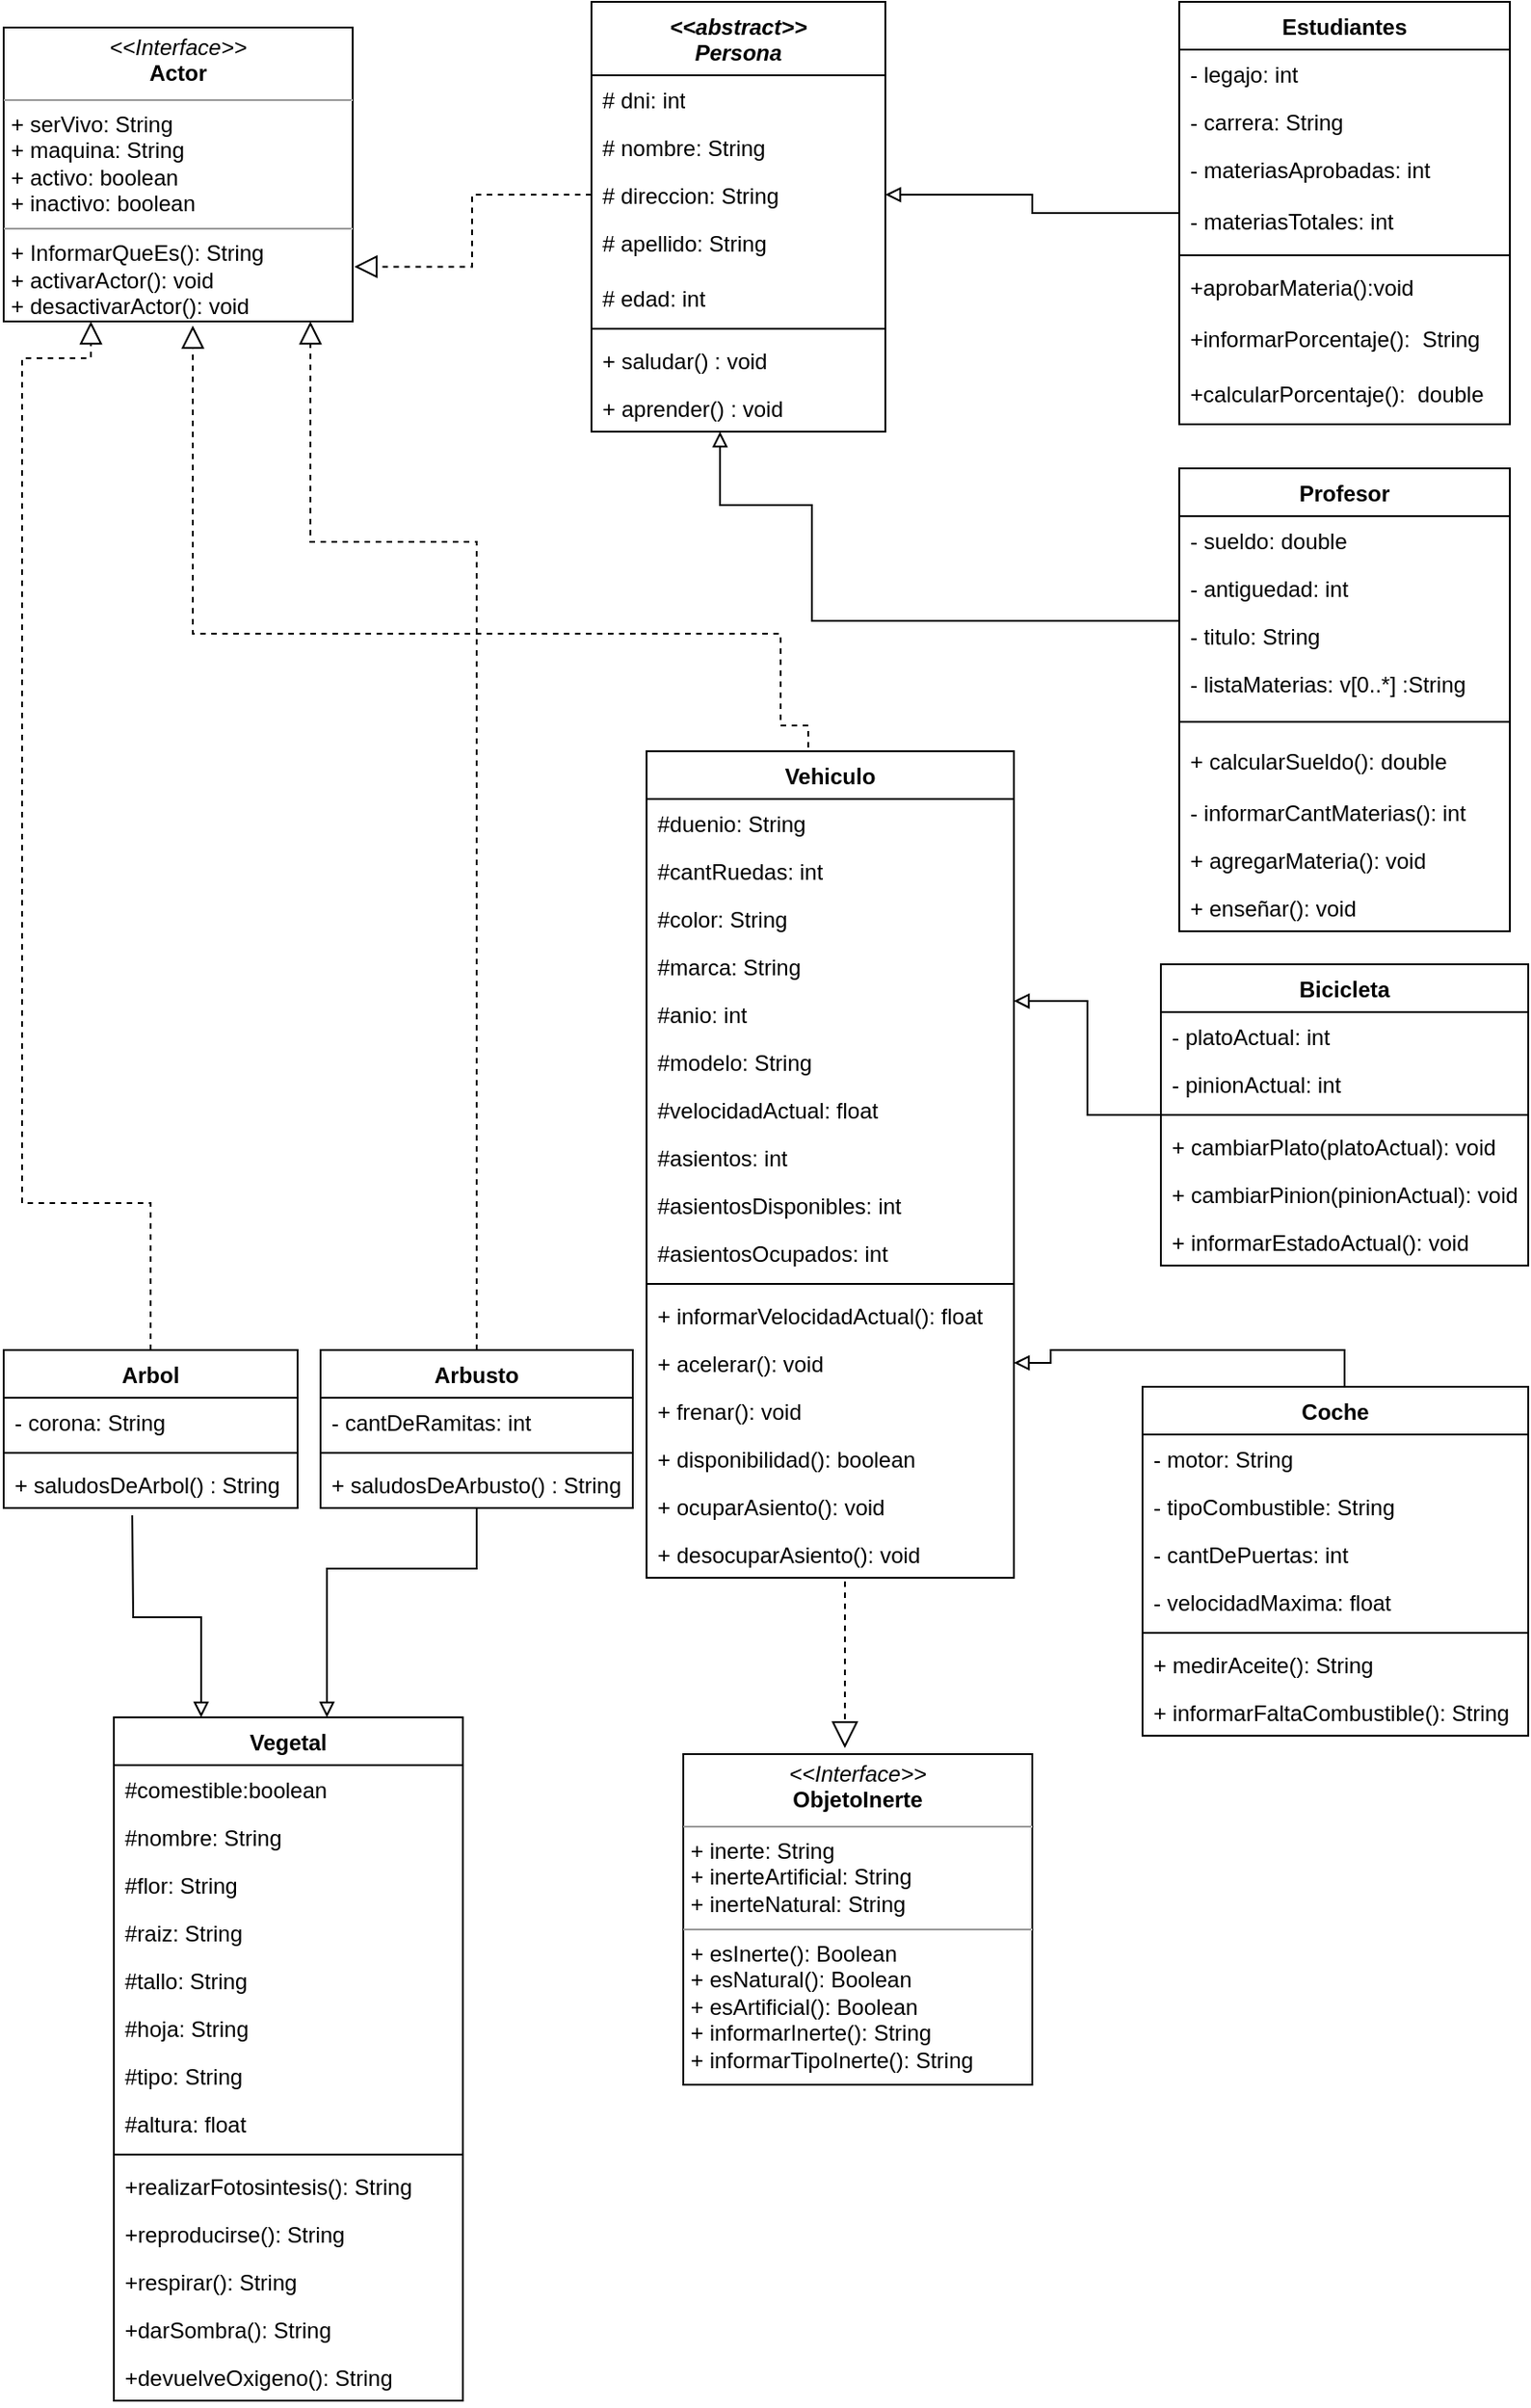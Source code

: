 <mxfile version="15.2.5" type="github">
  <diagram name="Page-1" id="c4acf3e9-155e-7222-9cf6-157b1a14988f">
    <mxGraphModel dx="658" dy="695" grid="1" gridSize="10" guides="1" tooltips="1" connect="1" arrows="1" fold="1" page="1" pageScale="1" pageWidth="850" pageHeight="1100" background="none" math="0" shadow="0">
      <root>
        <mxCell id="0" />
        <mxCell id="1" parent="0" />
        <mxCell id="5d2195bd80daf111-21" style="edgeStyle=orthogonalEdgeStyle;rounded=0;html=1;labelBackgroundColor=none;startFill=0;endArrow=block;endFill=0;endSize=10;fontFamily=Verdana;fontSize=10;dashed=1;entryX=1.005;entryY=0.814;entryDx=0;entryDy=0;entryPerimeter=0;exitX=0;exitY=0.5;exitDx=0;exitDy=0;" parent="1" source="2_aJ4YLWQftmCF7bw85G-9" target="5d2195bd80daf111-18" edge="1">
          <mxGeometry relative="1" as="geometry">
            <mxPoint x="360" y="99" as="targetPoint" />
          </mxGeometry>
        </mxCell>
        <mxCell id="5d2195bd80daf111-18" value="&lt;p style=&quot;margin: 0px ; margin-top: 4px ; text-align: center&quot;&gt;&lt;i&gt;&amp;lt;&amp;lt;Interface&amp;gt;&amp;gt;&lt;/i&gt;&lt;br&gt;&lt;b&gt;Actor&lt;/b&gt;&lt;/p&gt;&lt;hr size=&quot;1&quot;&gt;&lt;p style=&quot;margin: 0px ; margin-left: 4px&quot;&gt;+ serVivo: String&lt;br&gt;+ maquina: String&lt;/p&gt;&lt;p style=&quot;margin: 0px ; margin-left: 4px&quot;&gt;+ activo: boolean&lt;/p&gt;&lt;p style=&quot;margin: 0px ; margin-left: 4px&quot;&gt;+ inactivo: boolean&lt;/p&gt;&lt;hr size=&quot;1&quot;&gt;&lt;p style=&quot;margin: 0px ; margin-left: 4px&quot;&gt;+ InformarQueEs(): String&lt;br&gt;+ activarActor(): void&lt;/p&gt;&lt;p style=&quot;margin: 0px ; margin-left: 4px&quot;&gt;+ desactivarActor(): void&lt;/p&gt;" style="verticalAlign=top;align=left;overflow=fill;fontSize=12;fontFamily=Helvetica;html=1;rounded=0;shadow=0;comic=0;labelBackgroundColor=none;strokeWidth=1" parent="1" vertex="1">
          <mxGeometry x="10" y="20" width="190" height="160" as="geometry" />
        </mxCell>
        <mxCell id="2_aJ4YLWQftmCF7bw85G-2" value="&lt;&lt;abstract&gt;&gt;&#xa;Persona" style="swimlane;fontStyle=3;align=center;verticalAlign=top;childLayout=stackLayout;horizontal=1;startSize=40;horizontalStack=0;resizeParent=1;resizeParentMax=0;resizeLast=0;collapsible=1;marginBottom=0;" parent="1" vertex="1">
          <mxGeometry x="330" y="6" width="160" height="234" as="geometry" />
        </mxCell>
        <mxCell id="2_aJ4YLWQftmCF7bw85G-6" value="# dni: int" style="text;html=1;strokeColor=none;fillColor=none;align=left;verticalAlign=top;spacingLeft=4;spacingRight=4;whiteSpace=wrap;overflow=hidden;rotatable=0;points=[[0,0.5],[1,0.5]];portConstraint=eastwest;" parent="2_aJ4YLWQftmCF7bw85G-2" vertex="1">
          <mxGeometry y="40" width="160" height="26" as="geometry" />
        </mxCell>
        <mxCell id="2_aJ4YLWQftmCF7bw85G-7" value="# nombre: String" style="text;html=1;strokeColor=none;fillColor=none;align=left;verticalAlign=top;spacingLeft=4;spacingRight=4;whiteSpace=wrap;overflow=hidden;rotatable=0;points=[[0,0.5],[1,0.5]];portConstraint=eastwest;" parent="2_aJ4YLWQftmCF7bw85G-2" vertex="1">
          <mxGeometry y="66" width="160" height="26" as="geometry" />
        </mxCell>
        <mxCell id="2_aJ4YLWQftmCF7bw85G-9" value="# direccion: String" style="text;html=1;strokeColor=none;fillColor=none;align=left;verticalAlign=top;spacingLeft=4;spacingRight=4;whiteSpace=wrap;overflow=hidden;rotatable=0;points=[[0,0.5],[1,0.5]];portConstraint=eastwest;" parent="2_aJ4YLWQftmCF7bw85G-2" vertex="1">
          <mxGeometry y="92" width="160" height="26" as="geometry" />
        </mxCell>
        <mxCell id="2_aJ4YLWQftmCF7bw85G-8" value="# apellido: String" style="text;html=1;strokeColor=none;fillColor=none;align=left;verticalAlign=top;spacingLeft=4;spacingRight=4;whiteSpace=wrap;overflow=hidden;rotatable=0;points=[[0,0.5],[1,0.5]];portConstraint=eastwest;" parent="2_aJ4YLWQftmCF7bw85G-2" vertex="1">
          <mxGeometry y="118" width="160" height="30" as="geometry" />
        </mxCell>
        <mxCell id="2_aJ4YLWQftmCF7bw85G-10" value="# edad: int" style="text;html=1;strokeColor=none;fillColor=none;align=left;verticalAlign=top;spacingLeft=4;spacingRight=4;whiteSpace=wrap;overflow=hidden;rotatable=0;points=[[0,0.5],[1,0.5]];portConstraint=eastwest;" parent="2_aJ4YLWQftmCF7bw85G-2" vertex="1">
          <mxGeometry y="148" width="160" height="26" as="geometry" />
        </mxCell>
        <mxCell id="2_aJ4YLWQftmCF7bw85G-4" value="" style="line;strokeWidth=1;fillColor=none;align=left;verticalAlign=middle;spacingTop=-1;spacingLeft=3;spacingRight=3;rotatable=0;labelPosition=right;points=[];portConstraint=eastwest;" parent="2_aJ4YLWQftmCF7bw85G-2" vertex="1">
          <mxGeometry y="174" width="160" height="8" as="geometry" />
        </mxCell>
        <mxCell id="2_aJ4YLWQftmCF7bw85G-5" value="+ saludar() : void" style="text;strokeColor=none;fillColor=none;align=left;verticalAlign=top;spacingLeft=4;spacingRight=4;overflow=hidden;rotatable=0;points=[[0,0.5],[1,0.5]];portConstraint=eastwest;" parent="2_aJ4YLWQftmCF7bw85G-2" vertex="1">
          <mxGeometry y="182" width="160" height="26" as="geometry" />
        </mxCell>
        <mxCell id="4pUxc5ikdN_HTLXPr3RL-1" value="+ aprender() : void" style="text;strokeColor=none;fillColor=none;align=left;verticalAlign=top;spacingLeft=4;spacingRight=4;overflow=hidden;rotatable=0;points=[[0,0.5],[1,0.5]];portConstraint=eastwest;" parent="2_aJ4YLWQftmCF7bw85G-2" vertex="1">
          <mxGeometry y="208" width="160" height="26" as="geometry" />
        </mxCell>
        <mxCell id="2_aJ4YLWQftmCF7bw85G-11" value="Vehiculo&#xa;" style="swimlane;fontStyle=1;align=center;verticalAlign=top;childLayout=stackLayout;horizontal=1;startSize=26;horizontalStack=0;resizeParent=1;resizeParentMax=0;resizeLast=0;collapsible=1;marginBottom=0;" parent="1" vertex="1">
          <mxGeometry x="360" y="414" width="200" height="450" as="geometry" />
        </mxCell>
        <mxCell id="2_aJ4YLWQftmCF7bw85G-12" value="#duenio: String&#xa;" style="text;strokeColor=none;fillColor=none;align=left;verticalAlign=top;spacingLeft=4;spacingRight=4;overflow=hidden;rotatable=0;points=[[0,0.5],[1,0.5]];portConstraint=eastwest;" parent="2_aJ4YLWQftmCF7bw85G-11" vertex="1">
          <mxGeometry y="26" width="200" height="26" as="geometry" />
        </mxCell>
        <mxCell id="2_aJ4YLWQftmCF7bw85G-41" value="#cantRuedas: int&#xa;" style="text;strokeColor=none;fillColor=none;align=left;verticalAlign=top;spacingLeft=4;spacingRight=4;overflow=hidden;rotatable=0;points=[[0,0.5],[1,0.5]];portConstraint=eastwest;" parent="2_aJ4YLWQftmCF7bw85G-11" vertex="1">
          <mxGeometry y="52" width="200" height="26" as="geometry" />
        </mxCell>
        <mxCell id="2_aJ4YLWQftmCF7bw85G-42" value="#color: String&#xa;" style="text;strokeColor=none;fillColor=none;align=left;verticalAlign=top;spacingLeft=4;spacingRight=4;overflow=hidden;rotatable=0;points=[[0,0.5],[1,0.5]];portConstraint=eastwest;" parent="2_aJ4YLWQftmCF7bw85G-11" vertex="1">
          <mxGeometry y="78" width="200" height="26" as="geometry" />
        </mxCell>
        <mxCell id="2_aJ4YLWQftmCF7bw85G-43" value="#marca: String&#xa;" style="text;strokeColor=none;fillColor=none;align=left;verticalAlign=top;spacingLeft=4;spacingRight=4;overflow=hidden;rotatable=0;points=[[0,0.5],[1,0.5]];portConstraint=eastwest;" parent="2_aJ4YLWQftmCF7bw85G-11" vertex="1">
          <mxGeometry y="104" width="200" height="26" as="geometry" />
        </mxCell>
        <mxCell id="2_aJ4YLWQftmCF7bw85G-44" value="#anio: int&#xa;" style="text;strokeColor=none;fillColor=none;align=left;verticalAlign=top;spacingLeft=4;spacingRight=4;overflow=hidden;rotatable=0;points=[[0,0.5],[1,0.5]];portConstraint=eastwest;" parent="2_aJ4YLWQftmCF7bw85G-11" vertex="1">
          <mxGeometry y="130" width="200" height="26" as="geometry" />
        </mxCell>
        <mxCell id="2_aJ4YLWQftmCF7bw85G-45" value="#modelo: String&#xa;" style="text;strokeColor=none;fillColor=none;align=left;verticalAlign=top;spacingLeft=4;spacingRight=4;overflow=hidden;rotatable=0;points=[[0,0.5],[1,0.5]];portConstraint=eastwest;" parent="2_aJ4YLWQftmCF7bw85G-11" vertex="1">
          <mxGeometry y="156" width="200" height="26" as="geometry" />
        </mxCell>
        <mxCell id="2_aJ4YLWQftmCF7bw85G-54" value="#velocidadActual: float" style="text;strokeColor=none;fillColor=none;align=left;verticalAlign=top;spacingLeft=4;spacingRight=4;overflow=hidden;rotatable=0;points=[[0,0.5],[1,0.5]];portConstraint=eastwest;" parent="2_aJ4YLWQftmCF7bw85G-11" vertex="1">
          <mxGeometry y="182" width="200" height="26" as="geometry" />
        </mxCell>
        <mxCell id="2_aJ4YLWQftmCF7bw85G-57" value="#asientos: int" style="text;strokeColor=none;fillColor=none;align=left;verticalAlign=top;spacingLeft=4;spacingRight=4;overflow=hidden;rotatable=0;points=[[0,0.5],[1,0.5]];portConstraint=eastwest;" parent="2_aJ4YLWQftmCF7bw85G-11" vertex="1">
          <mxGeometry y="208" width="200" height="26" as="geometry" />
        </mxCell>
        <mxCell id="8JSkYv5Ix0I4j_lTU8-o-1" value="#asientosDisponibles: int" style="text;strokeColor=none;fillColor=none;align=left;verticalAlign=top;spacingLeft=4;spacingRight=4;overflow=hidden;rotatable=0;points=[[0,0.5],[1,0.5]];portConstraint=eastwest;" vertex="1" parent="2_aJ4YLWQftmCF7bw85G-11">
          <mxGeometry y="234" width="200" height="26" as="geometry" />
        </mxCell>
        <mxCell id="8JSkYv5Ix0I4j_lTU8-o-2" value="#asientosOcupados: int" style="text;strokeColor=none;fillColor=none;align=left;verticalAlign=top;spacingLeft=4;spacingRight=4;overflow=hidden;rotatable=0;points=[[0,0.5],[1,0.5]];portConstraint=eastwest;" vertex="1" parent="2_aJ4YLWQftmCF7bw85G-11">
          <mxGeometry y="260" width="200" height="26" as="geometry" />
        </mxCell>
        <mxCell id="2_aJ4YLWQftmCF7bw85G-13" value="" style="line;strokeWidth=1;fillColor=none;align=left;verticalAlign=middle;spacingTop=-1;spacingLeft=3;spacingRight=3;rotatable=0;labelPosition=right;points=[];portConstraint=eastwest;" parent="2_aJ4YLWQftmCF7bw85G-11" vertex="1">
          <mxGeometry y="286" width="200" height="8" as="geometry" />
        </mxCell>
        <mxCell id="2_aJ4YLWQftmCF7bw85G-55" value="+ informarVelocidadActual(): float" style="text;strokeColor=none;fillColor=none;align=left;verticalAlign=top;spacingLeft=4;spacingRight=4;overflow=hidden;rotatable=0;points=[[0,0.5],[1,0.5]];portConstraint=eastwest;" parent="2_aJ4YLWQftmCF7bw85G-11" vertex="1">
          <mxGeometry y="294" width="200" height="26" as="geometry" />
        </mxCell>
        <mxCell id="2_aJ4YLWQftmCF7bw85G-14" value="+ acelerar(): void" style="text;strokeColor=none;fillColor=none;align=left;verticalAlign=top;spacingLeft=4;spacingRight=4;overflow=hidden;rotatable=0;points=[[0,0.5],[1,0.5]];portConstraint=eastwest;" parent="2_aJ4YLWQftmCF7bw85G-11" vertex="1">
          <mxGeometry y="320" width="200" height="26" as="geometry" />
        </mxCell>
        <mxCell id="2_aJ4YLWQftmCF7bw85G-56" value="+ frenar(): void" style="text;strokeColor=none;fillColor=none;align=left;verticalAlign=top;spacingLeft=4;spacingRight=4;overflow=hidden;rotatable=0;points=[[0,0.5],[1,0.5]];portConstraint=eastwest;" parent="2_aJ4YLWQftmCF7bw85G-11" vertex="1">
          <mxGeometry y="346" width="200" height="26" as="geometry" />
        </mxCell>
        <mxCell id="2_aJ4YLWQftmCF7bw85G-58" value="+ disponibilidad(): boolean" style="text;strokeColor=none;fillColor=none;align=left;verticalAlign=top;spacingLeft=4;spacingRight=4;overflow=hidden;rotatable=0;points=[[0,0.5],[1,0.5]];portConstraint=eastwest;" parent="2_aJ4YLWQftmCF7bw85G-11" vertex="1">
          <mxGeometry y="372" width="200" height="26" as="geometry" />
        </mxCell>
        <mxCell id="8JSkYv5Ix0I4j_lTU8-o-4" value="+ ocuparAsiento(): void" style="text;strokeColor=none;fillColor=none;align=left;verticalAlign=top;spacingLeft=4;spacingRight=4;overflow=hidden;rotatable=0;points=[[0,0.5],[1,0.5]];portConstraint=eastwest;" vertex="1" parent="2_aJ4YLWQftmCF7bw85G-11">
          <mxGeometry y="398" width="200" height="26" as="geometry" />
        </mxCell>
        <mxCell id="8JSkYv5Ix0I4j_lTU8-o-5" value="+ desocuparAsiento(): void" style="text;strokeColor=none;fillColor=none;align=left;verticalAlign=top;spacingLeft=4;spacingRight=4;overflow=hidden;rotatable=0;points=[[0,0.5],[1,0.5]];portConstraint=eastwest;" vertex="1" parent="2_aJ4YLWQftmCF7bw85G-11">
          <mxGeometry y="424" width="200" height="26" as="geometry" />
        </mxCell>
        <mxCell id="2_aJ4YLWQftmCF7bw85G-38" style="edgeStyle=orthogonalEdgeStyle;rounded=0;orthogonalLoop=1;jettySize=auto;html=1;endArrow=block;endFill=0;" parent="1" source="2_aJ4YLWQftmCF7bw85G-15" edge="1">
          <mxGeometry relative="1" as="geometry">
            <mxPoint x="400" y="240" as="targetPoint" />
            <Array as="points">
              <mxPoint x="450" y="343" />
              <mxPoint x="450" y="280" />
              <mxPoint x="400" y="280" />
            </Array>
          </mxGeometry>
        </mxCell>
        <mxCell id="2_aJ4YLWQftmCF7bw85G-15" value="Profesor" style="swimlane;fontStyle=1;align=center;verticalAlign=top;childLayout=stackLayout;horizontal=1;startSize=26;horizontalStack=0;resizeParent=1;resizeParentMax=0;resizeLast=0;collapsible=1;marginBottom=0;" parent="1" vertex="1">
          <mxGeometry x="650" y="260" width="180" height="252" as="geometry" />
        </mxCell>
        <mxCell id="17acba5748e5396b-3" value="- sueldo: double" style="text;html=1;strokeColor=none;fillColor=none;align=left;verticalAlign=top;spacingLeft=4;spacingRight=4;whiteSpace=wrap;overflow=hidden;rotatable=0;points=[[0,0.5],[1,0.5]];portConstraint=eastwest;" parent="2_aJ4YLWQftmCF7bw85G-15" vertex="1">
          <mxGeometry y="26" width="180" height="26" as="geometry" />
        </mxCell>
        <mxCell id="17acba5748e5396b-4" value="- antiguedad: int" style="text;html=1;strokeColor=none;fillColor=none;align=left;verticalAlign=top;spacingLeft=4;spacingRight=4;whiteSpace=wrap;overflow=hidden;rotatable=0;points=[[0,0.5],[1,0.5]];portConstraint=eastwest;" parent="2_aJ4YLWQftmCF7bw85G-15" vertex="1">
          <mxGeometry y="52" width="180" height="26" as="geometry" />
        </mxCell>
        <mxCell id="Dq4exuCIPf0vAaUO24q_-4" value="- titulo: String" style="text;html=1;strokeColor=none;fillColor=none;align=left;verticalAlign=top;spacingLeft=4;spacingRight=4;whiteSpace=wrap;overflow=hidden;rotatable=0;points=[[0,0.5],[1,0.5]];portConstraint=eastwest;" parent="2_aJ4YLWQftmCF7bw85G-15" vertex="1">
          <mxGeometry y="78" width="180" height="26" as="geometry" />
        </mxCell>
        <mxCell id="2_aJ4YLWQftmCF7bw85G-33" value="- listaMaterias: v[0..*] :String" style="text;html=1;strokeColor=none;fillColor=none;align=left;verticalAlign=top;spacingLeft=4;spacingRight=4;whiteSpace=wrap;overflow=hidden;rotatable=0;points=[[0,0.5],[1,0.5]];portConstraint=eastwest;" parent="2_aJ4YLWQftmCF7bw85G-15" vertex="1">
          <mxGeometry y="104" width="180" height="26" as="geometry" />
        </mxCell>
        <mxCell id="2_aJ4YLWQftmCF7bw85G-17" value="" style="line;strokeWidth=1;fillColor=none;align=left;verticalAlign=middle;spacingTop=-1;spacingLeft=3;spacingRight=3;rotatable=0;labelPosition=right;points=[];portConstraint=eastwest;" parent="2_aJ4YLWQftmCF7bw85G-15" vertex="1">
          <mxGeometry y="130" width="180" height="16" as="geometry" />
        </mxCell>
        <mxCell id="2_aJ4YLWQftmCF7bw85G-18" value="+ calcularSueldo(): double" style="text;strokeColor=none;fillColor=none;align=left;verticalAlign=top;spacingLeft=4;spacingRight=4;overflow=hidden;rotatable=0;points=[[0,0.5],[1,0.5]];portConstraint=eastwest;" parent="2_aJ4YLWQftmCF7bw85G-15" vertex="1">
          <mxGeometry y="146" width="180" height="28" as="geometry" />
        </mxCell>
        <mxCell id="2_aJ4YLWQftmCF7bw85G-34" value="- informarCantMaterias(): int" style="text;html=1;strokeColor=none;fillColor=none;align=left;verticalAlign=top;spacingLeft=4;spacingRight=4;whiteSpace=wrap;overflow=hidden;rotatable=0;points=[[0,0.5],[1,0.5]];portConstraint=eastwest;" parent="2_aJ4YLWQftmCF7bw85G-15" vertex="1">
          <mxGeometry y="174" width="180" height="26" as="geometry" />
        </mxCell>
        <mxCell id="2_aJ4YLWQftmCF7bw85G-32" value="+ agregarMateria(): void" style="text;strokeColor=none;fillColor=none;align=left;verticalAlign=top;spacingLeft=4;spacingRight=4;overflow=hidden;rotatable=0;points=[[0,0.5],[1,0.5]];portConstraint=eastwest;" parent="2_aJ4YLWQftmCF7bw85G-15" vertex="1">
          <mxGeometry y="200" width="180" height="26" as="geometry" />
        </mxCell>
        <mxCell id="4pUxc5ikdN_HTLXPr3RL-2" value="+ enseñar(): void" style="text;strokeColor=none;fillColor=none;align=left;verticalAlign=top;spacingLeft=4;spacingRight=4;overflow=hidden;rotatable=0;points=[[0,0.5],[1,0.5]];portConstraint=eastwest;" parent="2_aJ4YLWQftmCF7bw85G-15" vertex="1">
          <mxGeometry y="226" width="180" height="26" as="geometry" />
        </mxCell>
        <mxCell id="2_aJ4YLWQftmCF7bw85G-26" style="edgeStyle=orthogonalEdgeStyle;rounded=0;orthogonalLoop=1;jettySize=auto;html=1;endArrow=block;endFill=0;" parent="1" source="2_aJ4YLWQftmCF7bw85G-19" target="2_aJ4YLWQftmCF7bw85G-9" edge="1">
          <mxGeometry relative="1" as="geometry" />
        </mxCell>
        <mxCell id="2_aJ4YLWQftmCF7bw85G-19" value="Estudiantes" style="swimlane;fontStyle=1;align=center;verticalAlign=top;childLayout=stackLayout;horizontal=1;startSize=26;horizontalStack=0;resizeParent=1;resizeParentMax=0;resizeLast=0;collapsible=1;marginBottom=0;" parent="1" vertex="1">
          <mxGeometry x="650" y="6" width="180" height="230" as="geometry" />
        </mxCell>
        <mxCell id="2_aJ4YLWQftmCF7bw85G-23" value="- legajo: int" style="text;html=1;strokeColor=none;fillColor=none;align=left;verticalAlign=top;spacingLeft=4;spacingRight=4;whiteSpace=wrap;overflow=hidden;rotatable=0;points=[[0,0.5],[1,0.5]];portConstraint=eastwest;" parent="2_aJ4YLWQftmCF7bw85G-19" vertex="1">
          <mxGeometry y="26" width="180" height="26" as="geometry" />
        </mxCell>
        <mxCell id="2_aJ4YLWQftmCF7bw85G-25" value="- carrera: String" style="text;html=1;strokeColor=none;fillColor=none;align=left;verticalAlign=top;spacingLeft=4;spacingRight=4;whiteSpace=wrap;overflow=hidden;rotatable=0;points=[[0,0.5],[1,0.5]];portConstraint=eastwest;" parent="2_aJ4YLWQftmCF7bw85G-19" vertex="1">
          <mxGeometry y="52" width="180" height="26" as="geometry" />
        </mxCell>
        <mxCell id="2_aJ4YLWQftmCF7bw85G-24" value="- materiasAprobadas: int" style="text;html=1;strokeColor=none;fillColor=none;align=left;verticalAlign=top;spacingLeft=4;spacingRight=4;whiteSpace=wrap;overflow=hidden;rotatable=0;points=[[0,0.5],[1,0.5]];portConstraint=eastwest;" parent="2_aJ4YLWQftmCF7bw85G-19" vertex="1">
          <mxGeometry y="78" width="180" height="28" as="geometry" />
        </mxCell>
        <mxCell id="2_aJ4YLWQftmCF7bw85G-28" value="- materiasTotales: int" style="text;html=1;strokeColor=none;fillColor=none;align=left;verticalAlign=top;spacingLeft=4;spacingRight=4;whiteSpace=wrap;overflow=hidden;rotatable=0;points=[[0,0.5],[1,0.5]];portConstraint=eastwest;" parent="2_aJ4YLWQftmCF7bw85G-19" vertex="1">
          <mxGeometry y="106" width="180" height="28" as="geometry" />
        </mxCell>
        <mxCell id="2_aJ4YLWQftmCF7bw85G-21" value="" style="line;strokeWidth=1;fillColor=none;align=left;verticalAlign=middle;spacingTop=-1;spacingLeft=3;spacingRight=3;rotatable=0;labelPosition=right;points=[];portConstraint=eastwest;" parent="2_aJ4YLWQftmCF7bw85G-19" vertex="1">
          <mxGeometry y="134" width="180" height="8" as="geometry" />
        </mxCell>
        <mxCell id="2_aJ4YLWQftmCF7bw85G-22" value="+aprobarMateria():void&#xa;&#xa;" style="text;strokeColor=none;fillColor=none;align=left;verticalAlign=top;spacingLeft=4;spacingRight=4;overflow=hidden;rotatable=0;points=[[0,0.5],[1,0.5]];portConstraint=eastwest;" parent="2_aJ4YLWQftmCF7bw85G-19" vertex="1">
          <mxGeometry y="142" width="180" height="28" as="geometry" />
        </mxCell>
        <mxCell id="2_aJ4YLWQftmCF7bw85G-30" value="+informarPorcentaje():  String&#xa;&#xa;" style="text;strokeColor=none;fillColor=none;align=left;verticalAlign=top;spacingLeft=4;spacingRight=4;overflow=hidden;rotatable=0;points=[[0,0.5],[1,0.5]];portConstraint=eastwest;" parent="2_aJ4YLWQftmCF7bw85G-19" vertex="1">
          <mxGeometry y="170" width="180" height="30" as="geometry" />
        </mxCell>
        <mxCell id="8JSkYv5Ix0I4j_lTU8-o-7" value="+calcularPorcentaje():  double&#xa;&#xa;" style="text;strokeColor=none;fillColor=none;align=left;verticalAlign=top;spacingLeft=4;spacingRight=4;overflow=hidden;rotatable=0;points=[[0,0.5],[1,0.5]];portConstraint=eastwest;" vertex="1" parent="2_aJ4YLWQftmCF7bw85G-19">
          <mxGeometry y="200" width="180" height="30" as="geometry" />
        </mxCell>
        <mxCell id="2_aJ4YLWQftmCF7bw85G-40" style="edgeStyle=orthogonalEdgeStyle;rounded=0;html=1;labelBackgroundColor=none;startFill=0;endArrow=block;endFill=0;endSize=10;fontFamily=Verdana;fontSize=10;dashed=1;entryX=0.542;entryY=1.014;entryDx=0;entryDy=0;entryPerimeter=0;" parent="1" target="5d2195bd80daf111-18" edge="1">
          <mxGeometry relative="1" as="geometry">
            <mxPoint x="448" y="412" as="sourcePoint" />
            <mxPoint x="20.0" y="230.0" as="targetPoint" />
            <Array as="points">
              <mxPoint x="448" y="400" />
              <mxPoint x="433" y="400" />
              <mxPoint x="433" y="350" />
              <mxPoint x="113" y="350" />
            </Array>
          </mxGeometry>
        </mxCell>
        <mxCell id="2_aJ4YLWQftmCF7bw85G-66" style="edgeStyle=orthogonalEdgeStyle;rounded=0;orthogonalLoop=1;jettySize=auto;html=1;entryX=1;entryY=0.231;entryDx=0;entryDy=0;entryPerimeter=0;endArrow=block;endFill=0;" parent="1" source="2_aJ4YLWQftmCF7bw85G-46" target="2_aJ4YLWQftmCF7bw85G-44" edge="1">
          <mxGeometry relative="1" as="geometry" />
        </mxCell>
        <mxCell id="2_aJ4YLWQftmCF7bw85G-46" value="Bicicleta&#xa;" style="swimlane;fontStyle=1;align=center;verticalAlign=top;childLayout=stackLayout;horizontal=1;startSize=26;horizontalStack=0;resizeParent=1;resizeParentMax=0;resizeLast=0;collapsible=1;marginBottom=0;" parent="1" vertex="1">
          <mxGeometry x="640" y="530" width="200" height="164" as="geometry" />
        </mxCell>
        <mxCell id="2_aJ4YLWQftmCF7bw85G-65" value="- platoActual: int " style="text;strokeColor=none;fillColor=none;align=left;verticalAlign=top;spacingLeft=4;spacingRight=4;overflow=hidden;rotatable=0;points=[[0,0.5],[1,0.5]];portConstraint=eastwest;" parent="2_aJ4YLWQftmCF7bw85G-46" vertex="1">
          <mxGeometry y="26" width="200" height="26" as="geometry" />
        </mxCell>
        <mxCell id="2_aJ4YLWQftmCF7bw85G-47" value="- pinionActual: int" style="text;strokeColor=none;fillColor=none;align=left;verticalAlign=top;spacingLeft=4;spacingRight=4;overflow=hidden;rotatable=0;points=[[0,0.5],[1,0.5]];portConstraint=eastwest;" parent="2_aJ4YLWQftmCF7bw85G-46" vertex="1">
          <mxGeometry y="52" width="200" height="26" as="geometry" />
        </mxCell>
        <mxCell id="2_aJ4YLWQftmCF7bw85G-48" value="" style="line;strokeWidth=1;fillColor=none;align=left;verticalAlign=middle;spacingTop=-1;spacingLeft=3;spacingRight=3;rotatable=0;labelPosition=right;points=[];portConstraint=eastwest;" parent="2_aJ4YLWQftmCF7bw85G-46" vertex="1">
          <mxGeometry y="78" width="200" height="8" as="geometry" />
        </mxCell>
        <mxCell id="2_aJ4YLWQftmCF7bw85G-49" value="+ cambiarPlato(platoActual): void" style="text;strokeColor=none;fillColor=none;align=left;verticalAlign=top;spacingLeft=4;spacingRight=4;overflow=hidden;rotatable=0;points=[[0,0.5],[1,0.5]];portConstraint=eastwest;" parent="2_aJ4YLWQftmCF7bw85G-46" vertex="1">
          <mxGeometry y="86" width="200" height="26" as="geometry" />
        </mxCell>
        <mxCell id="4tb2j7itHDrnaWsJYtPL-7" value="+ cambiarPinion(pinionActual): void" style="text;strokeColor=none;fillColor=none;align=left;verticalAlign=top;spacingLeft=4;spacingRight=4;overflow=hidden;rotatable=0;points=[[0,0.5],[1,0.5]];portConstraint=eastwest;" parent="2_aJ4YLWQftmCF7bw85G-46" vertex="1">
          <mxGeometry y="112" width="200" height="26" as="geometry" />
        </mxCell>
        <mxCell id="8JSkYv5Ix0I4j_lTU8-o-6" value="+ informarEstadoActual(): void" style="text;strokeColor=none;fillColor=none;align=left;verticalAlign=top;spacingLeft=4;spacingRight=4;overflow=hidden;rotatable=0;points=[[0,0.5],[1,0.5]];portConstraint=eastwest;" vertex="1" parent="2_aJ4YLWQftmCF7bw85G-46">
          <mxGeometry y="138" width="200" height="26" as="geometry" />
        </mxCell>
        <mxCell id="2_aJ4YLWQftmCF7bw85G-67" style="edgeStyle=orthogonalEdgeStyle;rounded=0;orthogonalLoop=1;jettySize=auto;html=1;endArrow=block;endFill=0;" parent="1" source="2_aJ4YLWQftmCF7bw85G-50" target="2_aJ4YLWQftmCF7bw85G-14" edge="1">
          <mxGeometry relative="1" as="geometry">
            <Array as="points">
              <mxPoint x="740" y="740" />
              <mxPoint x="580" y="740" />
              <mxPoint x="580" y="747" />
            </Array>
          </mxGeometry>
        </mxCell>
        <mxCell id="2_aJ4YLWQftmCF7bw85G-50" value="Coche" style="swimlane;fontStyle=1;align=center;verticalAlign=top;childLayout=stackLayout;horizontal=1;startSize=26;horizontalStack=0;resizeParent=1;resizeParentMax=0;resizeLast=0;collapsible=1;marginBottom=0;" parent="1" vertex="1">
          <mxGeometry x="630" y="760" width="210" height="190" as="geometry" />
        </mxCell>
        <mxCell id="2_aJ4YLWQftmCF7bw85G-51" value="- motor: String&#xa;" style="text;strokeColor=none;fillColor=none;align=left;verticalAlign=top;spacingLeft=4;spacingRight=4;overflow=hidden;rotatable=0;points=[[0,0.5],[1,0.5]];portConstraint=eastwest;" parent="2_aJ4YLWQftmCF7bw85G-50" vertex="1">
          <mxGeometry y="26" width="210" height="26" as="geometry" />
        </mxCell>
        <mxCell id="4tb2j7itHDrnaWsJYtPL-1" value="- tipoCombustible: String&#xa;" style="text;strokeColor=none;fillColor=none;align=left;verticalAlign=top;spacingLeft=4;spacingRight=4;overflow=hidden;rotatable=0;points=[[0,0.5],[1,0.5]];portConstraint=eastwest;" parent="2_aJ4YLWQftmCF7bw85G-50" vertex="1">
          <mxGeometry y="52" width="210" height="26" as="geometry" />
        </mxCell>
        <mxCell id="4tb2j7itHDrnaWsJYtPL-3" value="- cantDePuertas: int&#xa;" style="text;strokeColor=none;fillColor=none;align=left;verticalAlign=top;spacingLeft=4;spacingRight=4;overflow=hidden;rotatable=0;points=[[0,0.5],[1,0.5]];portConstraint=eastwest;" parent="2_aJ4YLWQftmCF7bw85G-50" vertex="1">
          <mxGeometry y="78" width="210" height="26" as="geometry" />
        </mxCell>
        <mxCell id="4tb2j7itHDrnaWsJYtPL-6" value="- velocidadMaxima: float&#xa;" style="text;strokeColor=none;fillColor=none;align=left;verticalAlign=top;spacingLeft=4;spacingRight=4;overflow=hidden;rotatable=0;points=[[0,0.5],[1,0.5]];portConstraint=eastwest;" parent="2_aJ4YLWQftmCF7bw85G-50" vertex="1">
          <mxGeometry y="104" width="210" height="26" as="geometry" />
        </mxCell>
        <mxCell id="2_aJ4YLWQftmCF7bw85G-52" value="" style="line;strokeWidth=1;fillColor=none;align=left;verticalAlign=middle;spacingTop=-1;spacingLeft=3;spacingRight=3;rotatable=0;labelPosition=right;points=[];portConstraint=eastwest;" parent="2_aJ4YLWQftmCF7bw85G-50" vertex="1">
          <mxGeometry y="130" width="210" height="8" as="geometry" />
        </mxCell>
        <mxCell id="2_aJ4YLWQftmCF7bw85G-53" value="+ medirAceite(): String" style="text;strokeColor=none;fillColor=none;align=left;verticalAlign=top;spacingLeft=4;spacingRight=4;overflow=hidden;rotatable=0;points=[[0,0.5],[1,0.5]];portConstraint=eastwest;" parent="2_aJ4YLWQftmCF7bw85G-50" vertex="1">
          <mxGeometry y="138" width="210" height="26" as="geometry" />
        </mxCell>
        <mxCell id="4tb2j7itHDrnaWsJYtPL-2" value="+ informarFaltaCombustible(): String" style="text;strokeColor=none;fillColor=none;align=left;verticalAlign=top;spacingLeft=4;spacingRight=4;overflow=hidden;rotatable=0;points=[[0,0.5],[1,0.5]];portConstraint=eastwest;" parent="2_aJ4YLWQftmCF7bw85G-50" vertex="1">
          <mxGeometry y="164" width="210" height="26" as="geometry" />
        </mxCell>
        <mxCell id="4tb2j7itHDrnaWsJYtPL-11" value="" style="endArrow=block;dashed=1;endFill=0;endSize=12;html=1;entryX=0.463;entryY=-0.018;entryDx=0;entryDy=0;entryPerimeter=0;exitX=0.54;exitY=1.077;exitDx=0;exitDy=0;exitPerimeter=0;" parent="1" source="8JSkYv5Ix0I4j_lTU8-o-5" edge="1" target="luZwlmdQIthu40f3lUaq-2">
          <mxGeometry width="160" relative="1" as="geometry">
            <mxPoint x="461" y="860" as="sourcePoint" />
            <mxPoint x="445" y="880" as="targetPoint" />
          </mxGeometry>
        </mxCell>
        <mxCell id="NELhWFM5x4oQ5SO6Jcw0-1" value="Vegetal" style="swimlane;fontStyle=1;align=center;verticalAlign=top;childLayout=stackLayout;horizontal=1;startSize=26;horizontalStack=0;resizeParent=1;resizeParentMax=0;resizeLast=0;collapsible=1;marginBottom=0;" parent="1" vertex="1">
          <mxGeometry x="70" y="940" width="190" height="372" as="geometry" />
        </mxCell>
        <mxCell id="NELhWFM5x4oQ5SO6Jcw0-2" value="#comestible:boolean" style="text;strokeColor=none;fillColor=none;align=left;verticalAlign=top;spacingLeft=4;spacingRight=4;overflow=hidden;rotatable=0;points=[[0,0.5],[1,0.5]];portConstraint=eastwest;" parent="NELhWFM5x4oQ5SO6Jcw0-1" vertex="1">
          <mxGeometry y="26" width="190" height="26" as="geometry" />
        </mxCell>
        <mxCell id="NELhWFM5x4oQ5SO6Jcw0-9" value="#nombre: String" style="text;strokeColor=none;fillColor=none;align=left;verticalAlign=top;spacingLeft=4;spacingRight=4;overflow=hidden;rotatable=0;points=[[0,0.5],[1,0.5]];portConstraint=eastwest;" parent="NELhWFM5x4oQ5SO6Jcw0-1" vertex="1">
          <mxGeometry y="52" width="190" height="26" as="geometry" />
        </mxCell>
        <mxCell id="NELhWFM5x4oQ5SO6Jcw0-5" value="#flor: String" style="text;strokeColor=none;fillColor=none;align=left;verticalAlign=top;spacingLeft=4;spacingRight=4;overflow=hidden;rotatable=0;points=[[0,0.5],[1,0.5]];portConstraint=eastwest;" parent="NELhWFM5x4oQ5SO6Jcw0-1" vertex="1">
          <mxGeometry y="78" width="190" height="26" as="geometry" />
        </mxCell>
        <mxCell id="NELhWFM5x4oQ5SO6Jcw0-6" value="#raiz: String" style="text;strokeColor=none;fillColor=none;align=left;verticalAlign=top;spacingLeft=4;spacingRight=4;overflow=hidden;rotatable=0;points=[[0,0.5],[1,0.5]];portConstraint=eastwest;" parent="NELhWFM5x4oQ5SO6Jcw0-1" vertex="1">
          <mxGeometry y="104" width="190" height="26" as="geometry" />
        </mxCell>
        <mxCell id="NELhWFM5x4oQ5SO6Jcw0-7" value="#tallo: String " style="text;strokeColor=none;fillColor=none;align=left;verticalAlign=top;spacingLeft=4;spacingRight=4;overflow=hidden;rotatable=0;points=[[0,0.5],[1,0.5]];portConstraint=eastwest;" parent="NELhWFM5x4oQ5SO6Jcw0-1" vertex="1">
          <mxGeometry y="130" width="190" height="26" as="geometry" />
        </mxCell>
        <mxCell id="NELhWFM5x4oQ5SO6Jcw0-8" value="#hoja: String" style="text;strokeColor=none;fillColor=none;align=left;verticalAlign=top;spacingLeft=4;spacingRight=4;overflow=hidden;rotatable=0;points=[[0,0.5],[1,0.5]];portConstraint=eastwest;" parent="NELhWFM5x4oQ5SO6Jcw0-1" vertex="1">
          <mxGeometry y="156" width="190" height="26" as="geometry" />
        </mxCell>
        <mxCell id="NELhWFM5x4oQ5SO6Jcw0-16" value="#tipo: String" style="text;strokeColor=none;fillColor=none;align=left;verticalAlign=top;spacingLeft=4;spacingRight=4;overflow=hidden;rotatable=0;points=[[0,0.5],[1,0.5]];portConstraint=eastwest;" parent="NELhWFM5x4oQ5SO6Jcw0-1" vertex="1">
          <mxGeometry y="182" width="190" height="26" as="geometry" />
        </mxCell>
        <mxCell id="NELhWFM5x4oQ5SO6Jcw0-19" value="#altura: float" style="text;strokeColor=none;fillColor=none;align=left;verticalAlign=top;spacingLeft=4;spacingRight=4;overflow=hidden;rotatable=0;points=[[0,0.5],[1,0.5]];portConstraint=eastwest;" parent="NELhWFM5x4oQ5SO6Jcw0-1" vertex="1">
          <mxGeometry y="208" width="190" height="26" as="geometry" />
        </mxCell>
        <mxCell id="NELhWFM5x4oQ5SO6Jcw0-3" value="" style="line;strokeWidth=1;fillColor=none;align=left;verticalAlign=middle;spacingTop=-1;spacingLeft=3;spacingRight=3;rotatable=0;labelPosition=right;points=[];portConstraint=eastwest;" parent="NELhWFM5x4oQ5SO6Jcw0-1" vertex="1">
          <mxGeometry y="234" width="190" height="8" as="geometry" />
        </mxCell>
        <mxCell id="NELhWFM5x4oQ5SO6Jcw0-4" value="+realizarFotosintesis(): String" style="text;strokeColor=none;fillColor=none;align=left;verticalAlign=top;spacingLeft=4;spacingRight=4;overflow=hidden;rotatable=0;points=[[0,0.5],[1,0.5]];portConstraint=eastwest;" parent="NELhWFM5x4oQ5SO6Jcw0-1" vertex="1">
          <mxGeometry y="242" width="190" height="26" as="geometry" />
        </mxCell>
        <mxCell id="NELhWFM5x4oQ5SO6Jcw0-10" value="+reproducirse(): String" style="text;strokeColor=none;fillColor=none;align=left;verticalAlign=top;spacingLeft=4;spacingRight=4;overflow=hidden;rotatable=0;points=[[0,0.5],[1,0.5]];portConstraint=eastwest;" parent="NELhWFM5x4oQ5SO6Jcw0-1" vertex="1">
          <mxGeometry y="268" width="190" height="26" as="geometry" />
        </mxCell>
        <mxCell id="NELhWFM5x4oQ5SO6Jcw0-11" value="+respirar(): String" style="text;strokeColor=none;fillColor=none;align=left;verticalAlign=top;spacingLeft=4;spacingRight=4;overflow=hidden;rotatable=0;points=[[0,0.5],[1,0.5]];portConstraint=eastwest;" parent="NELhWFM5x4oQ5SO6Jcw0-1" vertex="1">
          <mxGeometry y="294" width="190" height="26" as="geometry" />
        </mxCell>
        <mxCell id="NELhWFM5x4oQ5SO6Jcw0-17" value="+darSombra(): String" style="text;strokeColor=none;fillColor=none;align=left;verticalAlign=top;spacingLeft=4;spacingRight=4;overflow=hidden;rotatable=0;points=[[0,0.5],[1,0.5]];portConstraint=eastwest;" parent="NELhWFM5x4oQ5SO6Jcw0-1" vertex="1">
          <mxGeometry y="320" width="190" height="26" as="geometry" />
        </mxCell>
        <mxCell id="NELhWFM5x4oQ5SO6Jcw0-18" value="+devuelveOxigeno(): String" style="text;strokeColor=none;fillColor=none;align=left;verticalAlign=top;spacingLeft=4;spacingRight=4;overflow=hidden;rotatable=0;points=[[0,0.5],[1,0.5]];portConstraint=eastwest;" parent="NELhWFM5x4oQ5SO6Jcw0-1" vertex="1">
          <mxGeometry y="346" width="190" height="26" as="geometry" />
        </mxCell>
        <mxCell id="NELhWFM5x4oQ5SO6Jcw0-12" value="Arbol&#xa;" style="swimlane;fontStyle=1;align=center;verticalAlign=top;childLayout=stackLayout;horizontal=1;startSize=26;horizontalStack=0;resizeParent=1;resizeParentMax=0;resizeLast=0;collapsible=1;marginBottom=0;" parent="1" vertex="1">
          <mxGeometry x="10" y="740" width="160" height="86" as="geometry" />
        </mxCell>
        <mxCell id="NELhWFM5x4oQ5SO6Jcw0-13" value="- corona: String" style="text;strokeColor=none;fillColor=none;align=left;verticalAlign=top;spacingLeft=4;spacingRight=4;overflow=hidden;rotatable=0;points=[[0,0.5],[1,0.5]];portConstraint=eastwest;" parent="NELhWFM5x4oQ5SO6Jcw0-12" vertex="1">
          <mxGeometry y="26" width="160" height="26" as="geometry" />
        </mxCell>
        <mxCell id="NELhWFM5x4oQ5SO6Jcw0-14" value="" style="line;strokeWidth=1;fillColor=none;align=left;verticalAlign=middle;spacingTop=-1;spacingLeft=3;spacingRight=3;rotatable=0;labelPosition=right;points=[];portConstraint=eastwest;" parent="NELhWFM5x4oQ5SO6Jcw0-12" vertex="1">
          <mxGeometry y="52" width="160" height="8" as="geometry" />
        </mxCell>
        <mxCell id="NELhWFM5x4oQ5SO6Jcw0-15" value="+ saludosDeArbol() : String" style="text;strokeColor=none;fillColor=none;align=left;verticalAlign=top;spacingLeft=4;spacingRight=4;overflow=hidden;rotatable=0;points=[[0,0.5],[1,0.5]];portConstraint=eastwest;" parent="NELhWFM5x4oQ5SO6Jcw0-12" vertex="1">
          <mxGeometry y="60" width="160" height="26" as="geometry" />
        </mxCell>
        <mxCell id="NELhWFM5x4oQ5SO6Jcw0-20" value="Arbusto" style="swimlane;fontStyle=1;align=center;verticalAlign=top;childLayout=stackLayout;horizontal=1;startSize=26;horizontalStack=0;resizeParent=1;resizeParentMax=0;resizeLast=0;collapsible=1;marginBottom=0;" parent="1" vertex="1">
          <mxGeometry x="182.5" y="740" width="170" height="86" as="geometry" />
        </mxCell>
        <mxCell id="luZwlmdQIthu40f3lUaq-4" value="- cantDeRamitas: int" style="text;strokeColor=none;fillColor=none;align=left;verticalAlign=top;spacingLeft=4;spacingRight=4;overflow=hidden;rotatable=0;points=[[0,0.5],[1,0.5]];portConstraint=eastwest;" parent="NELhWFM5x4oQ5SO6Jcw0-20" vertex="1">
          <mxGeometry y="26" width="170" height="26" as="geometry" />
        </mxCell>
        <mxCell id="NELhWFM5x4oQ5SO6Jcw0-22" value="" style="line;strokeWidth=1;fillColor=none;align=left;verticalAlign=middle;spacingTop=-1;spacingLeft=3;spacingRight=3;rotatable=0;labelPosition=right;points=[];portConstraint=eastwest;" parent="NELhWFM5x4oQ5SO6Jcw0-20" vertex="1">
          <mxGeometry y="52" width="170" height="8" as="geometry" />
        </mxCell>
        <mxCell id="luZwlmdQIthu40f3lUaq-5" value="+ saludosDeArbusto() : String" style="text;strokeColor=none;fillColor=none;align=left;verticalAlign=top;spacingLeft=4;spacingRight=4;overflow=hidden;rotatable=0;points=[[0,0.5],[1,0.5]];portConstraint=eastwest;" parent="NELhWFM5x4oQ5SO6Jcw0-20" vertex="1">
          <mxGeometry y="60" width="170" height="26" as="geometry" />
        </mxCell>
        <mxCell id="NELhWFM5x4oQ5SO6Jcw0-24" style="edgeStyle=orthogonalEdgeStyle;rounded=0;orthogonalLoop=1;jettySize=auto;html=1;entryX=0.25;entryY=0;entryDx=0;entryDy=0;endArrow=block;endFill=0;" parent="1" target="NELhWFM5x4oQ5SO6Jcw0-1" edge="1">
          <mxGeometry relative="1" as="geometry">
            <mxPoint x="80" y="830" as="sourcePoint" />
            <mxPoint x="130" y="839.996" as="targetPoint" />
          </mxGeometry>
        </mxCell>
        <mxCell id="NELhWFM5x4oQ5SO6Jcw0-25" style="edgeStyle=orthogonalEdgeStyle;rounded=0;orthogonalLoop=1;jettySize=auto;html=1;endArrow=block;endFill=0;exitX=0.5;exitY=1;exitDx=0;exitDy=0;" parent="1" source="NELhWFM5x4oQ5SO6Jcw0-20" edge="1">
          <mxGeometry relative="1" as="geometry">
            <mxPoint x="295" y="789" as="sourcePoint" />
            <mxPoint x="186" y="940" as="targetPoint" />
            <Array as="points">
              <mxPoint x="268" y="859" />
              <mxPoint x="186" y="859" />
            </Array>
          </mxGeometry>
        </mxCell>
        <mxCell id="NELhWFM5x4oQ5SO6Jcw0-26" style="edgeStyle=orthogonalEdgeStyle;rounded=0;html=1;labelBackgroundColor=none;startFill=0;endArrow=block;endFill=0;endSize=10;fontFamily=Verdana;fontSize=10;dashed=1;entryX=0.879;entryY=1;entryDx=0;entryDy=0;entryPerimeter=0;exitX=0.5;exitY=0;exitDx=0;exitDy=0;" parent="1" source="NELhWFM5x4oQ5SO6Jcw0-20" edge="1" target="5d2195bd80daf111-18">
          <mxGeometry relative="1" as="geometry">
            <mxPoint x="268" y="730" as="sourcePoint" />
            <mxPoint x="185.0" y="160.0" as="targetPoint" />
            <Array as="points">
              <mxPoint x="268" y="300" />
              <mxPoint x="177" y="300" />
            </Array>
          </mxGeometry>
        </mxCell>
        <mxCell id="NELhWFM5x4oQ5SO6Jcw0-27" style="edgeStyle=orthogonalEdgeStyle;rounded=0;html=1;labelBackgroundColor=none;startFill=0;endArrow=block;endFill=0;endSize=10;fontFamily=Verdana;fontSize=10;dashed=1;exitX=0.5;exitY=0;exitDx=0;exitDy=0;entryX=0.25;entryY=1;entryDx=0;entryDy=0;" parent="1" source="NELhWFM5x4oQ5SO6Jcw0-12" edge="1" target="5d2195bd80daf111-18">
          <mxGeometry relative="1" as="geometry">
            <mxPoint x="103" y="730" as="sourcePoint" />
            <mxPoint x="40" y="180" as="targetPoint" />
            <Array as="points">
              <mxPoint x="90" y="660" />
              <mxPoint x="20" y="660" />
              <mxPoint x="20" y="200" />
              <mxPoint x="58" y="200" />
            </Array>
          </mxGeometry>
        </mxCell>
        <mxCell id="luZwlmdQIthu40f3lUaq-2" value="&lt;p style=&quot;margin: 0px ; margin-top: 4px ; text-align: center&quot;&gt;&lt;i&gt;&amp;lt;&amp;lt;Interface&amp;gt;&amp;gt;&lt;/i&gt;&lt;br&gt;&lt;b&gt;ObjetoInerte&lt;/b&gt;&lt;/p&gt;&lt;hr size=&quot;1&quot;&gt;&lt;p style=&quot;margin: 0px ; margin-left: 4px&quot;&gt;+ inerte: String&lt;br&gt;+ inerteArtificial: String&lt;/p&gt;&lt;p style=&quot;margin: 0px ; margin-left: 4px&quot;&gt;+ inerteNatural: String&lt;/p&gt;&lt;hr size=&quot;1&quot;&gt;&lt;p style=&quot;margin: 0px ; margin-left: 4px&quot;&gt;+ esInerte(): Boolean&lt;br&gt;+ esNatural(): Boolean&lt;/p&gt;&lt;p style=&quot;margin: 0px ; margin-left: 4px&quot;&gt;+ esArtificial(): Boolean&lt;/p&gt;&lt;p style=&quot;margin: 0px ; margin-left: 4px&quot;&gt;+ informarInerte(): String&lt;/p&gt;&lt;p style=&quot;margin: 0px ; margin-left: 4px&quot;&gt;+ informarTipoInerte(): String&lt;/p&gt;" style="verticalAlign=top;align=left;overflow=fill;fontSize=12;fontFamily=Helvetica;html=1;rounded=0;shadow=0;comic=0;labelBackgroundColor=none;strokeWidth=1" parent="1" vertex="1">
          <mxGeometry x="380" y="960" width="190" height="180" as="geometry" />
        </mxCell>
      </root>
    </mxGraphModel>
  </diagram>
</mxfile>
